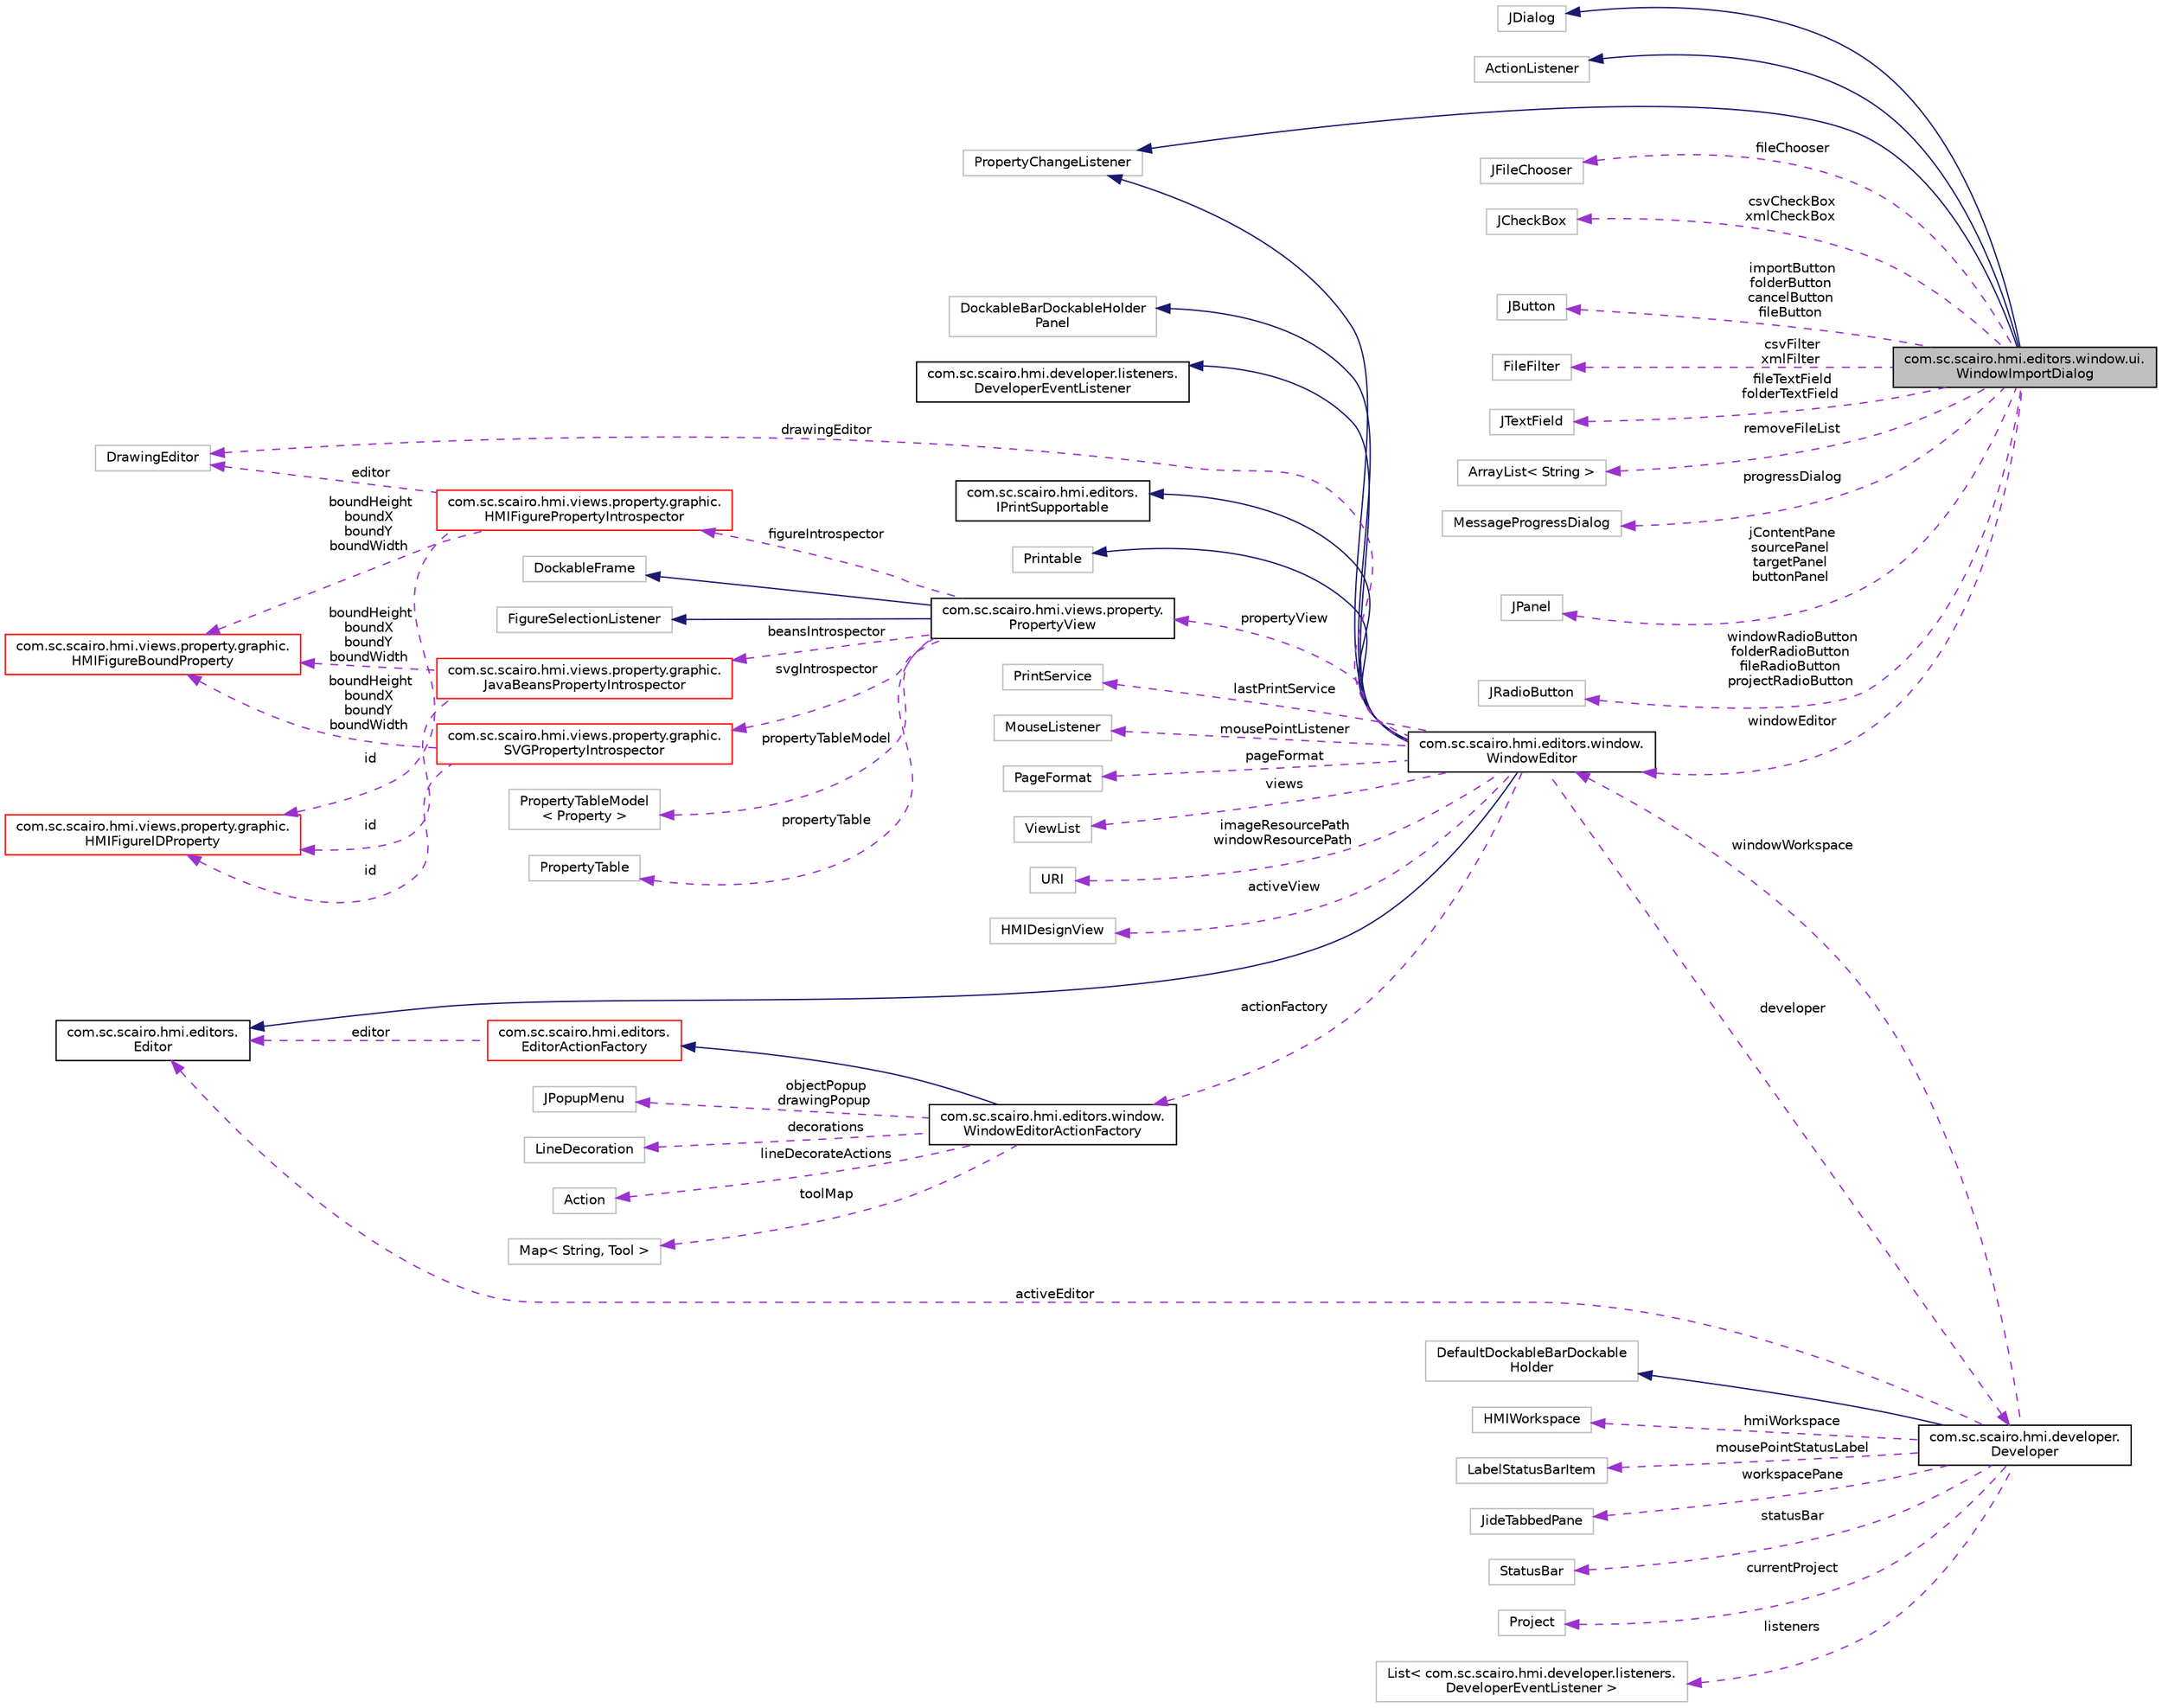 digraph "com.sc.scairo.hmi.editors.window.ui.WindowImportDialog"
{
 // LATEX_PDF_SIZE
  edge [fontname="Helvetica",fontsize="10",labelfontname="Helvetica",labelfontsize="10"];
  node [fontname="Helvetica",fontsize="10",shape=record];
  rankdir="LR";
  Node1 [label="com.sc.scairo.hmi.editors.window.ui.\lWindowImportDialog",height=0.2,width=0.4,color="black", fillcolor="grey75", style="filled", fontcolor="black",tooltip=" "];
  Node2 -> Node1 [dir="back",color="midnightblue",fontsize="10",style="solid",fontname="Helvetica"];
  Node2 [label="JDialog",height=0.2,width=0.4,color="grey75", fillcolor="white", style="filled",tooltip=" "];
  Node3 -> Node1 [dir="back",color="midnightblue",fontsize="10",style="solid",fontname="Helvetica"];
  Node3 [label="ActionListener",height=0.2,width=0.4,color="grey75", fillcolor="white", style="filled",tooltip=" "];
  Node4 -> Node1 [dir="back",color="midnightblue",fontsize="10",style="solid",fontname="Helvetica"];
  Node4 [label="PropertyChangeListener",height=0.2,width=0.4,color="grey75", fillcolor="white", style="filled",tooltip=" "];
  Node5 -> Node1 [dir="back",color="darkorchid3",fontsize="10",style="dashed",label=" fileChooser" ,fontname="Helvetica"];
  Node5 [label="JFileChooser",height=0.2,width=0.4,color="grey75", fillcolor="white", style="filled",tooltip=" "];
  Node6 -> Node1 [dir="back",color="darkorchid3",fontsize="10",style="dashed",label=" csvCheckBox\nxmlCheckBox" ,fontname="Helvetica"];
  Node6 [label="JCheckBox",height=0.2,width=0.4,color="grey75", fillcolor="white", style="filled",tooltip=" "];
  Node7 -> Node1 [dir="back",color="darkorchid3",fontsize="10",style="dashed",label=" importButton\nfolderButton\ncancelButton\nfileButton" ,fontname="Helvetica"];
  Node7 [label="JButton",height=0.2,width=0.4,color="grey75", fillcolor="white", style="filled",tooltip=" "];
  Node8 -> Node1 [dir="back",color="darkorchid3",fontsize="10",style="dashed",label=" csvFilter\nxmlFilter" ,fontname="Helvetica"];
  Node8 [label="FileFilter",height=0.2,width=0.4,color="grey75", fillcolor="white", style="filled",tooltip=" "];
  Node9 -> Node1 [dir="back",color="darkorchid3",fontsize="10",style="dashed",label=" windowEditor" ,fontname="Helvetica"];
  Node9 [label="com.sc.scairo.hmi.editors.window.\lWindowEditor",height=0.2,width=0.4,color="black", fillcolor="white", style="filled",URL="$classcom_1_1sc_1_1scairo_1_1hmi_1_1editors_1_1window_1_1_window_editor.html",tooltip=" "];
  Node10 -> Node9 [dir="back",color="midnightblue",fontsize="10",style="solid",fontname="Helvetica"];
  Node10 [label="DockableBarDockableHolder\lPanel",height=0.2,width=0.4,color="grey75", fillcolor="white", style="filled",tooltip=" "];
  Node11 -> Node9 [dir="back",color="midnightblue",fontsize="10",style="solid",fontname="Helvetica"];
  Node11 [label="com.sc.scairo.hmi.developer.listeners.\lDeveloperEventListener",height=0.2,width=0.4,color="black", fillcolor="white", style="filled",URL="$interfacecom_1_1sc_1_1scairo_1_1hmi_1_1developer_1_1listeners_1_1_developer_event_listener.html",tooltip=" "];
  Node4 -> Node9 [dir="back",color="midnightblue",fontsize="10",style="solid",fontname="Helvetica"];
  Node12 -> Node9 [dir="back",color="midnightblue",fontsize="10",style="solid",fontname="Helvetica"];
  Node12 [label="com.sc.scairo.hmi.editors.\lEditor",height=0.2,width=0.4,color="black", fillcolor="white", style="filled",URL="$interfacecom_1_1sc_1_1scairo_1_1hmi_1_1editors_1_1_editor.html",tooltip=" "];
  Node13 -> Node9 [dir="back",color="midnightblue",fontsize="10",style="solid",fontname="Helvetica"];
  Node13 [label="com.sc.scairo.hmi.editors.\lIPrintSupportable",height=0.2,width=0.4,color="black", fillcolor="white", style="filled",URL="$interfacecom_1_1sc_1_1scairo_1_1hmi_1_1editors_1_1_i_print_supportable.html",tooltip=" "];
  Node14 -> Node9 [dir="back",color="midnightblue",fontsize="10",style="solid",fontname="Helvetica"];
  Node14 [label="Printable",height=0.2,width=0.4,color="grey75", fillcolor="white", style="filled",tooltip=" "];
  Node15 -> Node9 [dir="back",color="darkorchid3",fontsize="10",style="dashed",label=" drawingEditor" ,fontname="Helvetica"];
  Node15 [label="DrawingEditor",height=0.2,width=0.4,color="grey75", fillcolor="white", style="filled",tooltip=" "];
  Node16 -> Node9 [dir="back",color="darkorchid3",fontsize="10",style="dashed",label=" lastPrintService" ,fontname="Helvetica"];
  Node16 [label="PrintService",height=0.2,width=0.4,color="grey75", fillcolor="white", style="filled",tooltip=" "];
  Node17 -> Node9 [dir="back",color="darkorchid3",fontsize="10",style="dashed",label=" mousePointListener" ,fontname="Helvetica"];
  Node17 [label="MouseListener",height=0.2,width=0.4,color="grey75", fillcolor="white", style="filled",tooltip=" "];
  Node18 -> Node9 [dir="back",color="darkorchid3",fontsize="10",style="dashed",label=" pageFormat" ,fontname="Helvetica"];
  Node18 [label="PageFormat",height=0.2,width=0.4,color="grey75", fillcolor="white", style="filled",tooltip=" "];
  Node19 -> Node9 [dir="back",color="darkorchid3",fontsize="10",style="dashed",label=" views" ,fontname="Helvetica"];
  Node19 [label="ViewList",height=0.2,width=0.4,color="grey75", fillcolor="white", style="filled",tooltip=" "];
  Node20 -> Node9 [dir="back",color="darkorchid3",fontsize="10",style="dashed",label=" imageResourcePath\nwindowResourcePath" ,fontname="Helvetica"];
  Node20 [label="URI",height=0.2,width=0.4,color="grey75", fillcolor="white", style="filled",tooltip=" "];
  Node21 -> Node9 [dir="back",color="darkorchid3",fontsize="10",style="dashed",label=" activeView" ,fontname="Helvetica"];
  Node21 [label="HMIDesignView",height=0.2,width=0.4,color="grey75", fillcolor="white", style="filled",tooltip=" "];
  Node22 -> Node9 [dir="back",color="darkorchid3",fontsize="10",style="dashed",label=" developer" ,fontname="Helvetica"];
  Node22 [label="com.sc.scairo.hmi.developer.\lDeveloper",height=0.2,width=0.4,color="black", fillcolor="white", style="filled",URL="$classcom_1_1sc_1_1scairo_1_1hmi_1_1developer_1_1_developer.html",tooltip=" "];
  Node23 -> Node22 [dir="back",color="midnightblue",fontsize="10",style="solid",fontname="Helvetica"];
  Node23 [label="DefaultDockableBarDockable\lHolder",height=0.2,width=0.4,color="grey75", fillcolor="white", style="filled",tooltip=" "];
  Node24 -> Node22 [dir="back",color="darkorchid3",fontsize="10",style="dashed",label=" hmiWorkspace" ,fontname="Helvetica"];
  Node24 [label="HMIWorkspace",height=0.2,width=0.4,color="grey75", fillcolor="white", style="filled",tooltip=" "];
  Node9 -> Node22 [dir="back",color="darkorchid3",fontsize="10",style="dashed",label=" windowWorkspace" ,fontname="Helvetica"];
  Node25 -> Node22 [dir="back",color="darkorchid3",fontsize="10",style="dashed",label=" mousePointStatusLabel" ,fontname="Helvetica"];
  Node25 [label="LabelStatusBarItem",height=0.2,width=0.4,color="grey75", fillcolor="white", style="filled",tooltip=" "];
  Node26 -> Node22 [dir="back",color="darkorchid3",fontsize="10",style="dashed",label=" workspacePane" ,fontname="Helvetica"];
  Node26 [label="JideTabbedPane",height=0.2,width=0.4,color="grey75", fillcolor="white", style="filled",tooltip=" "];
  Node27 -> Node22 [dir="back",color="darkorchid3",fontsize="10",style="dashed",label=" statusBar" ,fontname="Helvetica"];
  Node27 [label="StatusBar",height=0.2,width=0.4,color="grey75", fillcolor="white", style="filled",tooltip=" "];
  Node28 -> Node22 [dir="back",color="darkorchid3",fontsize="10",style="dashed",label=" currentProject" ,fontname="Helvetica"];
  Node28 [label="Project",height=0.2,width=0.4,color="grey75", fillcolor="white", style="filled",tooltip=" "];
  Node29 -> Node22 [dir="back",color="darkorchid3",fontsize="10",style="dashed",label=" listeners" ,fontname="Helvetica"];
  Node29 [label="List\< com.sc.scairo.hmi.developer.listeners.\lDeveloperEventListener \>",height=0.2,width=0.4,color="grey75", fillcolor="white", style="filled",tooltip=" "];
  Node12 -> Node22 [dir="back",color="darkorchid3",fontsize="10",style="dashed",label=" activeEditor" ,fontname="Helvetica"];
  Node30 -> Node9 [dir="back",color="darkorchid3",fontsize="10",style="dashed",label=" propertyView" ,fontname="Helvetica"];
  Node30 [label="com.sc.scairo.hmi.views.property.\lPropertyView",height=0.2,width=0.4,color="black", fillcolor="white", style="filled",URL="$classcom_1_1sc_1_1scairo_1_1hmi_1_1views_1_1property_1_1_property_view.html",tooltip=" "];
  Node31 -> Node30 [dir="back",color="midnightblue",fontsize="10",style="solid",fontname="Helvetica"];
  Node31 [label="DockableFrame",height=0.2,width=0.4,color="grey75", fillcolor="white", style="filled",tooltip=" "];
  Node32 -> Node30 [dir="back",color="midnightblue",fontsize="10",style="solid",fontname="Helvetica"];
  Node32 [label="FigureSelectionListener",height=0.2,width=0.4,color="grey75", fillcolor="white", style="filled",tooltip=" "];
  Node33 -> Node30 [dir="back",color="darkorchid3",fontsize="10",style="dashed",label=" beansIntrospector" ,fontname="Helvetica"];
  Node33 [label="com.sc.scairo.hmi.views.property.graphic.\lJavaBeansPropertyIntrospector",height=0.2,width=0.4,color="red", fillcolor="white", style="filled",URL="$classcom_1_1sc_1_1scairo_1_1hmi_1_1views_1_1property_1_1graphic_1_1_java_beans_property_introspector.html",tooltip=" "];
  Node34 -> Node33 [dir="back",color="darkorchid3",fontsize="10",style="dashed",label=" boundHeight\nboundX\nboundY\nboundWidth" ,fontname="Helvetica"];
  Node34 [label="com.sc.scairo.hmi.views.property.graphic.\lHMIFigureBoundProperty",height=0.2,width=0.4,color="red", fillcolor="white", style="filled",URL="$classcom_1_1sc_1_1scairo_1_1hmi_1_1views_1_1property_1_1graphic_1_1_h_m_i_figure_bound_property.html",tooltip=" "];
  Node39 -> Node33 [dir="back",color="darkorchid3",fontsize="10",style="dashed",label=" id" ,fontname="Helvetica"];
  Node39 [label="com.sc.scairo.hmi.views.property.graphic.\lHMIFigureIDProperty",height=0.2,width=0.4,color="red", fillcolor="white", style="filled",URL="$classcom_1_1sc_1_1scairo_1_1hmi_1_1views_1_1property_1_1graphic_1_1_h_m_i_figure_i_d_property.html",tooltip=" "];
  Node47 -> Node30 [dir="back",color="darkorchid3",fontsize="10",style="dashed",label=" figureIntrospector" ,fontname="Helvetica"];
  Node47 [label="com.sc.scairo.hmi.views.property.graphic.\lHMIFigurePropertyIntrospector",height=0.2,width=0.4,color="red", fillcolor="white", style="filled",URL="$classcom_1_1sc_1_1scairo_1_1hmi_1_1views_1_1property_1_1graphic_1_1_h_m_i_figure_property_introspector.html",tooltip=" "];
  Node15 -> Node47 [dir="back",color="darkorchid3",fontsize="10",style="dashed",label=" editor" ,fontname="Helvetica"];
  Node34 -> Node47 [dir="back",color="darkorchid3",fontsize="10",style="dashed",label=" boundHeight\nboundX\nboundY\nboundWidth" ,fontname="Helvetica"];
  Node39 -> Node47 [dir="back",color="darkorchid3",fontsize="10",style="dashed",label=" id" ,fontname="Helvetica"];
  Node51 -> Node30 [dir="back",color="darkorchid3",fontsize="10",style="dashed",label=" propertyTableModel" ,fontname="Helvetica"];
  Node51 [label="PropertyTableModel\l\< Property \>",height=0.2,width=0.4,color="grey75", fillcolor="white", style="filled",tooltip=" "];
  Node52 -> Node30 [dir="back",color="darkorchid3",fontsize="10",style="dashed",label=" propertyTable" ,fontname="Helvetica"];
  Node52 [label="PropertyTable",height=0.2,width=0.4,color="grey75", fillcolor="white", style="filled",tooltip=" "];
  Node53 -> Node30 [dir="back",color="darkorchid3",fontsize="10",style="dashed",label=" svgIntrospector" ,fontname="Helvetica"];
  Node53 [label="com.sc.scairo.hmi.views.property.graphic.\lSVGPropertyIntrospector",height=0.2,width=0.4,color="red", fillcolor="white", style="filled",URL="$classcom_1_1sc_1_1scairo_1_1hmi_1_1views_1_1property_1_1graphic_1_1_s_v_g_property_introspector.html",tooltip=" "];
  Node34 -> Node53 [dir="back",color="darkorchid3",fontsize="10",style="dashed",label=" boundHeight\nboundX\nboundY\nboundWidth" ,fontname="Helvetica"];
  Node39 -> Node53 [dir="back",color="darkorchid3",fontsize="10",style="dashed",label=" id" ,fontname="Helvetica"];
  Node56 -> Node9 [dir="back",color="darkorchid3",fontsize="10",style="dashed",label=" actionFactory" ,fontname="Helvetica"];
  Node56 [label="com.sc.scairo.hmi.editors.window.\lWindowEditorActionFactory",height=0.2,width=0.4,color="black", fillcolor="white", style="filled",URL="$classcom_1_1sc_1_1scairo_1_1hmi_1_1editors_1_1window_1_1_window_editor_action_factory.html",tooltip=" "];
  Node57 -> Node56 [dir="back",color="midnightblue",fontsize="10",style="solid",fontname="Helvetica"];
  Node57 [label="com.sc.scairo.hmi.editors.\lEditorActionFactory",height=0.2,width=0.4,color="red", fillcolor="white", style="filled",URL="$classcom_1_1sc_1_1scairo_1_1hmi_1_1editors_1_1_editor_action_factory.html",tooltip=" "];
  Node12 -> Node57 [dir="back",color="darkorchid3",fontsize="10",style="dashed",label=" editor" ,fontname="Helvetica"];
  Node60 -> Node56 [dir="back",color="darkorchid3",fontsize="10",style="dashed",label=" objectPopup\ndrawingPopup" ,fontname="Helvetica"];
  Node60 [label="JPopupMenu",height=0.2,width=0.4,color="grey75", fillcolor="white", style="filled",tooltip=" "];
  Node61 -> Node56 [dir="back",color="darkorchid3",fontsize="10",style="dashed",label=" decorations" ,fontname="Helvetica"];
  Node61 [label="LineDecoration",height=0.2,width=0.4,color="grey75", fillcolor="white", style="filled",tooltip=" "];
  Node62 -> Node56 [dir="back",color="darkorchid3",fontsize="10",style="dashed",label=" lineDecorateActions" ,fontname="Helvetica"];
  Node62 [label="Action",height=0.2,width=0.4,color="grey75", fillcolor="white", style="filled",tooltip=" "];
  Node63 -> Node56 [dir="back",color="darkorchid3",fontsize="10",style="dashed",label=" toolMap" ,fontname="Helvetica"];
  Node63 [label="Map\< String, Tool \>",height=0.2,width=0.4,color="grey75", fillcolor="white", style="filled",tooltip=" "];
  Node64 -> Node1 [dir="back",color="darkorchid3",fontsize="10",style="dashed",label=" fileTextField\nfolderTextField" ,fontname="Helvetica"];
  Node64 [label="JTextField",height=0.2,width=0.4,color="grey75", fillcolor="white", style="filled",tooltip=" "];
  Node65 -> Node1 [dir="back",color="darkorchid3",fontsize="10",style="dashed",label=" removeFileList" ,fontname="Helvetica"];
  Node65 [label="ArrayList\< String \>",height=0.2,width=0.4,color="grey75", fillcolor="white", style="filled",tooltip=" "];
  Node66 -> Node1 [dir="back",color="darkorchid3",fontsize="10",style="dashed",label=" progressDialog" ,fontname="Helvetica"];
  Node66 [label="MessageProgressDialog",height=0.2,width=0.4,color="grey75", fillcolor="white", style="filled",tooltip=" "];
  Node67 -> Node1 [dir="back",color="darkorchid3",fontsize="10",style="dashed",label=" jContentPane\nsourcePanel\ntargetPanel\nbuttonPanel" ,fontname="Helvetica"];
  Node67 [label="JPanel",height=0.2,width=0.4,color="grey75", fillcolor="white", style="filled",tooltip=" "];
  Node68 -> Node1 [dir="back",color="darkorchid3",fontsize="10",style="dashed",label=" windowRadioButton\nfolderRadioButton\nfileRadioButton\nprojectRadioButton" ,fontname="Helvetica"];
  Node68 [label="JRadioButton",height=0.2,width=0.4,color="grey75", fillcolor="white", style="filled",tooltip=" "];
}
